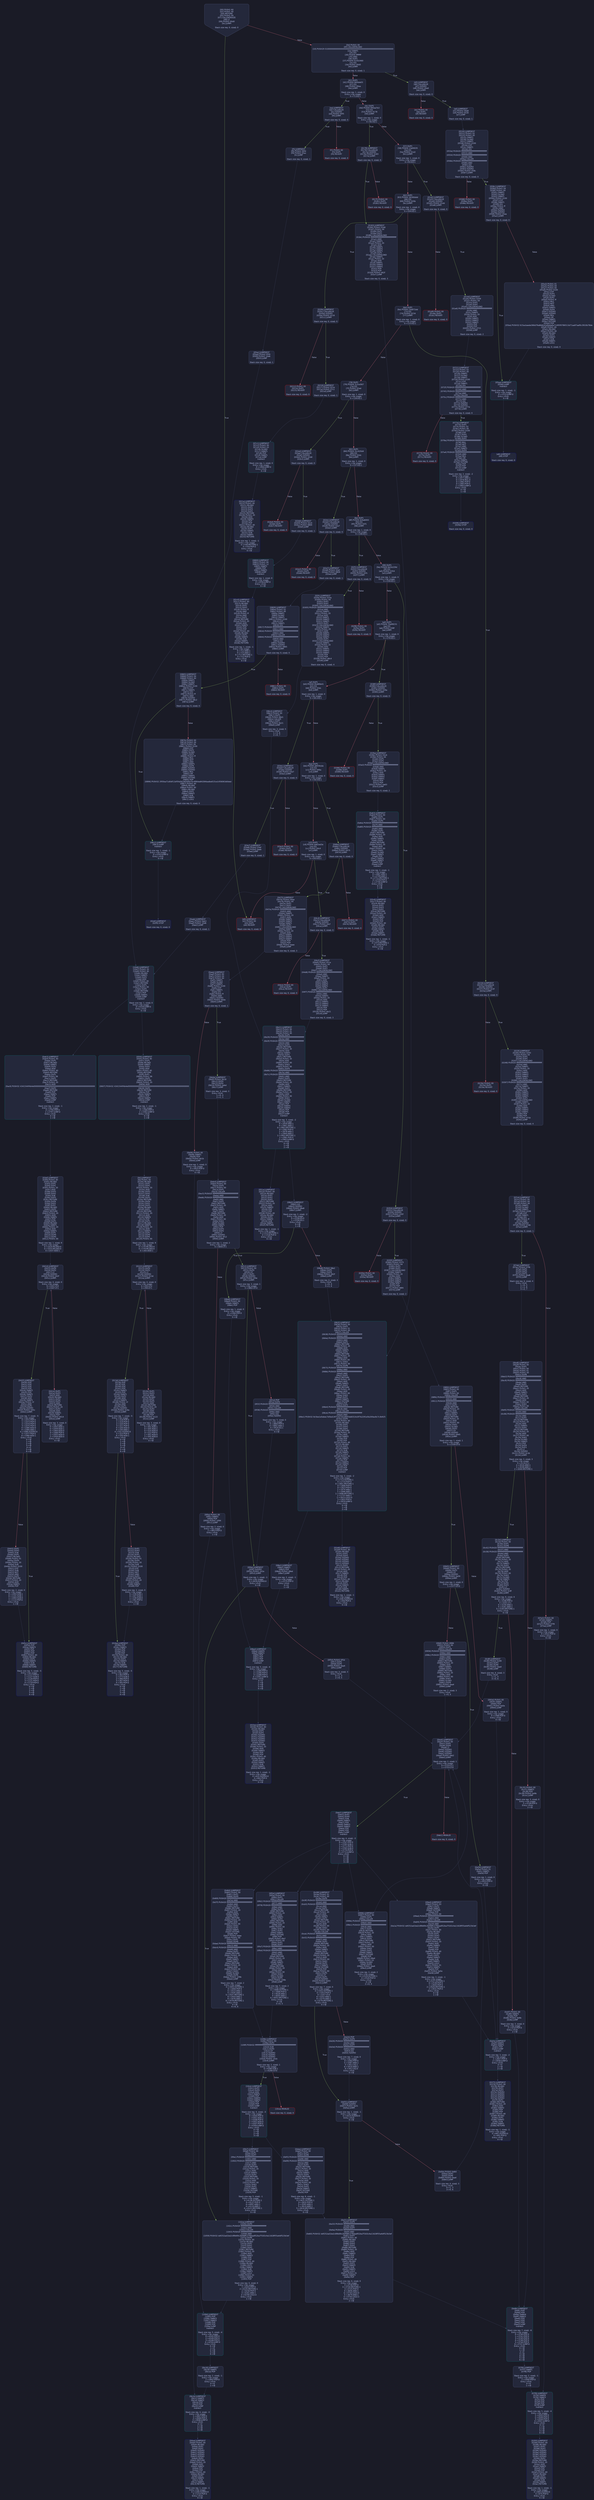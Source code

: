 digraph G {
    node [shape=box, style="filled, rounded", color="#565f89", fontcolor="#c0caf5", fontname="Helvetica", fillcolor="#24283b"];
    edge [color="#414868", fontcolor="#c0caf5", fontname="Helvetica"];
    bgcolor="#1a1b26";
    0 [ label = "[00] PUSH1 60
[02] PUSH1 40
[04] MSTORE
[05] PUSH1 04
[07] CALLDATASIZE
[08] LT
[09] PUSH2 00d0
[0c] JUMPI

Stack size req: 0, sizeΔ: 0
" shape = invhouse]
    1 [ label = "[0d] PUSH1 00
[0f] CALLDATALOAD
[10] PUSH29 0100000000000000000000000000000000000000000000000000000000
[2e] SWAP1
[2f] DIV
[30] PUSH4 ffffffff
[35] AND
[36] DUP1
[37] PUSH4 01502460
[3c] EQ
[3d] PUSH2 00d5
[40] JUMPI

Stack size req: 0, sizeΔ: 1
"]
    2 [ label = "[41] DUP1
[42] PUSH4 06fdde03
[47] EQ
[48] PUSH2 00ea
[4b] JUMPI

Stack size req: 1, sizeΔ: 0
Entry->Op usage:
	0->71:EQ:1
"]
    3 [ label = "[4c] DUP1
[4d] PUSH4 095ea7b3
[52] EQ
[53] PUSH2 0178
[56] JUMPI

Stack size req: 1, sizeΔ: 0
Entry->Op usage:
	0->82:EQ:1
"]
    4 [ label = "[57] DUP1
[58] PUSH4 13af4035
[5d] EQ
[5e] PUSH2 01d2
[61] JUMPI

Stack size req: 1, sizeΔ: 0
Entry->Op usage:
	0->93:EQ:1
"]
    5 [ label = "[62] DUP1
[63] PUSH4 18160ddd
[68] EQ
[69] PUSH2 020b
[6c] JUMPI

Stack size req: 1, sizeΔ: 0
Entry->Op usage:
	0->104:EQ:1
"]
    6 [ label = "[6d] DUP1
[6e] PUSH4 23b872dd
[73] EQ
[74] PUSH2 0234
[77] JUMPI

Stack size req: 1, sizeΔ: 0
Entry->Op usage:
	0->115:EQ:1
"]
    7 [ label = "[78] DUP1
[79] PUSH4 313ce567
[7e] EQ
[7f] PUSH2 02ad
[82] JUMPI

Stack size req: 1, sizeΔ: 0
Entry->Op usage:
	0->126:EQ:1
"]
    8 [ label = "[83] DUP1
[84] PUSH4 31c420d4
[89] EQ
[8a] PUSH2 02dc
[8d] JUMPI

Stack size req: 1, sizeΔ: 0
Entry->Op usage:
	0->137:EQ:1
"]
    9 [ label = "[8e] DUP1
[8f] PUSH4 426a8493
[94] EQ
[95] PUSH2 02f1
[98] JUMPI

Stack size req: 1, sizeΔ: 0
Entry->Op usage:
	0->148:EQ:1
"]
    10 [ label = "[99] DUP1
[9a] PUSH4 6d1b229d
[9f] EQ
[a0] PUSH2 0354
[a3] JUMPI

Stack size req: 1, sizeΔ: 0
Entry->Op usage:
	0->159:EQ:1
"]
    11 [ label = "[a4] DUP1
[a5] PUSH4 70a08231
[aa] EQ
[ab] PUSH2 038f
[ae] JUMPI

Stack size req: 1, sizeΔ: 0
Entry->Op usage:
	0->170:EQ:1
"]
    12 [ label = "[af] DUP1
[b0] PUSH4 95d89b41
[b5] EQ
[b6] PUSH2 03dc
[b9] JUMPI

Stack size req: 1, sizeΔ: 0
Entry->Op usage:
	0->181:EQ:1
"]
    13 [ label = "[ba] DUP1
[bb] PUSH4 a9059cbb
[c0] EQ
[c1] PUSH2 046a
[c4] JUMPI

Stack size req: 1, sizeΔ: 0
Entry->Op usage:
	0->192:EQ:1
"]
    14 [ label = "[c5] DUP1
[c6] PUSH4 dd62ed3e
[cb] EQ
[cc] PUSH2 04c4
[cf] JUMPI

Stack size req: 1, sizeΔ: 0
Entry->Op usage:
	0->203:EQ:1
"]
    15 [ label = "[d0] JUMPDEST
[d1] PUSH1 00
[d3] DUP1
[d4] REVERT

Stack size req: 0, sizeΔ: 0
" color = "red"]
    16 [ label = "[d5] JUMPDEST
[d6] CALLVALUE
[d7] ISZERO
[d8] PUSH2 00e0
[db] JUMPI

Stack size req: 0, sizeΔ: 0
"]
    17 [ label = "[dc] PUSH1 00
[de] DUP1
[df] REVERT

Stack size req: 0, sizeΔ: 0
" color = "red"]
    18 [ label = "[e0] JUMPDEST
[e1] PUSH2 00e8
[e4] PUSH2 0530
[e7] JUMP

Stack size req: 0, sizeΔ: 1
"]
    19 [ label = "[e8] JUMPDEST
[e9] STOP

Stack size req: 0, sizeΔ: 0
" color = "darkblue"]
    20 [ label = "[ea] JUMPDEST
[eb] CALLVALUE
[ec] ISZERO
[ed] PUSH2 00f5
[f0] JUMPI

Stack size req: 0, sizeΔ: 0
"]
    21 [ label = "[f1] PUSH1 00
[f3] DUP1
[f4] REVERT

Stack size req: 0, sizeΔ: 0
" color = "red"]
    22 [ label = "[f5] JUMPDEST
[f6] PUSH2 00fd
[f9] PUSH2 05ec
[fc] JUMP

Stack size req: 0, sizeΔ: 1
"]
    23 [ label = "[fd] JUMPDEST
[fe] PUSH1 40
[0100] MLOAD
[0101] DUP1
[0102] DUP1
[0103] PUSH1 20
[0105] ADD
[0106] DUP3
[0107] DUP2
[0108] SUB
[0109] DUP3
[010a] MSTORE
[010b] DUP4
[010c] DUP2
[010d] DUP2
[010e] MLOAD
[010f] DUP2
[0110] MSTORE
[0111] PUSH1 20
[0113] ADD
[0114] SWAP2
[0115] POP
[0116] DUP1
[0117] MLOAD
[0118] SWAP1
[0119] PUSH1 20
[011b] ADD
[011c] SWAP1
[011d] DUP1
[011e] DUP4
[011f] DUP4
[0120] PUSH1 00

Stack size req: 1, sizeΔ: 9
Entry->Op usage:
	0->270:MLOAD:0
	0->279:MLOAD:0
	0->283:ADD:1
"]
    24 [ label = "[0122] JUMPDEST
[0123] DUP4
[0124] DUP2
[0125] LT
[0126] ISZERO
[0127] PUSH2 013d
[012a] JUMPI

Stack size req: 4, sizeΔ: 0
Entry->Op usage:
	0->293:LT:0
	3->293:LT:1
"]
    25 [ label = "[012b] DUP1
[012c] DUP3
[012d] ADD
[012e] MLOAD
[012f] DUP2
[0130] DUP5
[0131] ADD
[0132] MSTORE
[0133] PUSH1 20
[0135] DUP2
[0136] ADD
[0137] SWAP1
[0138] POP
[0139] PUSH2 0122
[013c] JUMP

Stack size req: 3, sizeΔ: 0
Entry->Op usage:
	0->301:ADD:1
	0->305:ADD:1
	0->310:ADD:0
	0->312:POP:0
	1->301:ADD:0
	2->305:ADD:0
Entry->Exit:
	0->😵
"]
    26 [ label = "[013d] JUMPDEST
[013e] POP
[013f] POP
[0140] POP
[0141] POP
[0142] SWAP1
[0143] POP
[0144] SWAP1
[0145] DUP2
[0146] ADD
[0147] SWAP1
[0148] PUSH1 1f
[014a] AND
[014b] DUP1
[014c] ISZERO
[014d] PUSH2 016a
[0150] JUMPI

Stack size req: 7, sizeΔ: -5
Entry->Op usage:
	0->318:POP:0
	1->319:POP:0
	2->320:POP:0
	3->321:POP:0
	4->326:ADD:0
	4->330:AND:1
	4->332:ISZERO:0
	5->323:POP:0
	6->326:ADD:1
Entry->Exit:
	0->😵
	1->😵
	2->😵
	3->😵
	4->0
	5->😵
	6->😵
"]
    27 [ label = "[0151] DUP1
[0152] DUP3
[0153] SUB
[0154] DUP1
[0155] MLOAD
[0156] PUSH1 01
[0158] DUP4
[0159] PUSH1 20
[015b] SUB
[015c] PUSH2 0100
[015f] EXP
[0160] SUB
[0161] NOT
[0162] AND
[0163] DUP2
[0164] MSTORE
[0165] PUSH1 20
[0167] ADD
[0168] SWAP2
[0169] POP

Stack size req: 2, sizeΔ: 0
Entry->Op usage:
	0->339:SUB:1
	0->347:SUB:1
	1->339:SUB:0
	1->361:POP:0
Entry->Exit:
	1->😵
"]
    28 [ label = "[016a] JUMPDEST
[016b] POP
[016c] SWAP3
[016d] POP
[016e] POP
[016f] POP
[0170] PUSH1 40
[0172] MLOAD
[0173] DUP1
[0174] SWAP2
[0175] SUB
[0176] SWAP1
[0177] RETURN

Stack size req: 5, sizeΔ: -5
Entry->Op usage:
	0->363:POP:0
	1->373:SUB:0
	2->366:POP:0
	3->367:POP:0
	4->365:POP:0
Entry->Exit:
	0->😵
	1->😵
	2->😵
	3->😵
	4->😵
" color = "darkblue"]
    29 [ label = "[0178] JUMPDEST
[0179] CALLVALUE
[017a] ISZERO
[017b] PUSH2 0183
[017e] JUMPI

Stack size req: 0, sizeΔ: 0
"]
    30 [ label = "[017f] PUSH1 00
[0181] DUP1
[0182] REVERT

Stack size req: 0, sizeΔ: 0
" color = "red"]
    31 [ label = "[0183] JUMPDEST
[0184] PUSH2 01b8
[0187] PUSH1 04
[0189] DUP1
[018a] DUP1
[018b] CALLDATALOAD
[018c] PUSH20 ffffffffffffffffffffffffffffffffffffffff
[01a1] AND
[01a2] SWAP1
[01a3] PUSH1 20
[01a5] ADD
[01a6] SWAP1
[01a7] SWAP2
[01a8] SWAP1
[01a9] DUP1
[01aa] CALLDATALOAD
[01ab] SWAP1
[01ac] PUSH1 20
[01ae] ADD
[01af] SWAP1
[01b0] SWAP2
[01b1] SWAP1
[01b2] POP
[01b3] POP
[01b4] PUSH2 062f
[01b7] JUMP

Stack size req: 0, sizeΔ: 3
"]
    32 [ label = "[01b8] JUMPDEST
[01b9] PUSH1 40
[01bb] MLOAD
[01bc] DUP1
[01bd] DUP3
[01be] ISZERO
[01bf] ISZERO
[01c0] ISZERO
[01c1] ISZERO
[01c2] DUP2
[01c3] MSTORE
[01c4] PUSH1 20
[01c6] ADD
[01c7] SWAP2
[01c8] POP
[01c9] POP
[01ca] PUSH1 40
[01cc] MLOAD
[01cd] DUP1
[01ce] SWAP2
[01cf] SUB
[01d0] SWAP1
[01d1] RETURN

Stack size req: 1, sizeΔ: -1
Entry->Op usage:
	0->446:ISZERO:0
	0->456:POP:0
Entry->Exit:
	0->😵
" color = "darkblue"]
    33 [ label = "[01d2] JUMPDEST
[01d3] CALLVALUE
[01d4] ISZERO
[01d5] PUSH2 01dd
[01d8] JUMPI

Stack size req: 0, sizeΔ: 0
"]
    34 [ label = "[01d9] PUSH1 00
[01db] DUP1
[01dc] REVERT

Stack size req: 0, sizeΔ: 0
" color = "red"]
    35 [ label = "[01dd] JUMPDEST
[01de] PUSH2 0209
[01e1] PUSH1 04
[01e3] DUP1
[01e4] DUP1
[01e5] CALLDATALOAD
[01e6] PUSH20 ffffffffffffffffffffffffffffffffffffffff
[01fb] AND
[01fc] SWAP1
[01fd] PUSH1 20
[01ff] ADD
[0200] SWAP1
[0201] SWAP2
[0202] SWAP1
[0203] POP
[0204] POP
[0205] PUSH2 0721
[0208] JUMP

Stack size req: 0, sizeΔ: 2
"]
    36 [ label = "[0209] JUMPDEST
[020a] STOP

Stack size req: 0, sizeΔ: 0
" color = "darkblue"]
    37 [ label = "[020b] JUMPDEST
[020c] CALLVALUE
[020d] ISZERO
[020e] PUSH2 0216
[0211] JUMPI

Stack size req: 0, sizeΔ: 0
"]
    38 [ label = "[0212] PUSH1 00
[0214] DUP1
[0215] REVERT

Stack size req: 0, sizeΔ: 0
" color = "red"]
    39 [ label = "[0216] JUMPDEST
[0217] PUSH2 021e
[021a] PUSH2 07c1
[021d] JUMP

Stack size req: 0, sizeΔ: 1
"]
    40 [ label = "[021e] JUMPDEST
[021f] PUSH1 40
[0221] MLOAD
[0222] DUP1
[0223] DUP3
[0224] DUP2
[0225] MSTORE
[0226] PUSH1 20
[0228] ADD
[0229] SWAP2
[022a] POP
[022b] POP
[022c] PUSH1 40
[022e] MLOAD
[022f] DUP1
[0230] SWAP2
[0231] SUB
[0232] SWAP1
[0233] RETURN

Stack size req: 1, sizeΔ: -1
Entry->Op usage:
	0->549:MSTORE:1
	0->554:POP:0
Entry->Exit:
	0->😵
" color = "darkblue"]
    41 [ label = "[0234] JUMPDEST
[0235] CALLVALUE
[0236] ISZERO
[0237] PUSH2 023f
[023a] JUMPI

Stack size req: 0, sizeΔ: 0
"]
    42 [ label = "[023b] PUSH1 00
[023d] DUP1
[023e] REVERT

Stack size req: 0, sizeΔ: 0
" color = "red"]
    43 [ label = "[023f] JUMPDEST
[0240] PUSH2 0293
[0243] PUSH1 04
[0245] DUP1
[0246] DUP1
[0247] CALLDATALOAD
[0248] PUSH20 ffffffffffffffffffffffffffffffffffffffff
[025d] AND
[025e] SWAP1
[025f] PUSH1 20
[0261] ADD
[0262] SWAP1
[0263] SWAP2
[0264] SWAP1
[0265] DUP1
[0266] CALLDATALOAD
[0267] PUSH20 ffffffffffffffffffffffffffffffffffffffff
[027c] AND
[027d] SWAP1
[027e] PUSH1 20
[0280] ADD
[0281] SWAP1
[0282] SWAP2
[0283] SWAP1
[0284] DUP1
[0285] CALLDATALOAD
[0286] SWAP1
[0287] PUSH1 20
[0289] ADD
[028a] SWAP1
[028b] SWAP2
[028c] SWAP1
[028d] POP
[028e] POP
[028f] PUSH2 07cb
[0292] JUMP

Stack size req: 0, sizeΔ: 4
"]
    44 [ label = "[0293] JUMPDEST
[0294] PUSH1 40
[0296] MLOAD
[0297] DUP1
[0298] DUP3
[0299] ISZERO
[029a] ISZERO
[029b] ISZERO
[029c] ISZERO
[029d] DUP2
[029e] MSTORE
[029f] PUSH1 20
[02a1] ADD
[02a2] SWAP2
[02a3] POP
[02a4] POP
[02a5] PUSH1 40
[02a7] MLOAD
[02a8] DUP1
[02a9] SWAP2
[02aa] SUB
[02ab] SWAP1
[02ac] RETURN

Stack size req: 1, sizeΔ: -1
Entry->Op usage:
	0->665:ISZERO:0
	0->675:POP:0
Entry->Exit:
	0->😵
" color = "darkblue"]
    45 [ label = "[02ad] JUMPDEST
[02ae] CALLVALUE
[02af] ISZERO
[02b0] PUSH2 02b8
[02b3] JUMPI

Stack size req: 0, sizeΔ: 0
"]
    46 [ label = "[02b4] PUSH1 00
[02b6] DUP1
[02b7] REVERT

Stack size req: 0, sizeΔ: 0
" color = "red"]
    47 [ label = "[02b8] JUMPDEST
[02b9] PUSH2 02c0
[02bc] PUSH2 0800
[02bf] JUMP

Stack size req: 0, sizeΔ: 1
"]
    48 [ label = "[02c0] JUMPDEST
[02c1] PUSH1 40
[02c3] MLOAD
[02c4] DUP1
[02c5] DUP3
[02c6] PUSH1 ff
[02c8] AND
[02c9] PUSH1 ff
[02cb] AND
[02cc] DUP2
[02cd] MSTORE
[02ce] PUSH1 20
[02d0] ADD
[02d1] SWAP2
[02d2] POP
[02d3] POP
[02d4] PUSH1 40
[02d6] MLOAD
[02d7] DUP1
[02d8] SWAP2
[02d9] SUB
[02da] SWAP1
[02db] RETURN

Stack size req: 1, sizeΔ: -1
Entry->Op usage:
	0->712:AND:1
	0->715:AND:1
	0->717:MSTORE:1
	0->722:POP:0
Entry->Exit:
	0->😵
" color = "darkblue"]
    49 [ label = "[02dc] JUMPDEST
[02dd] CALLVALUE
[02de] ISZERO
[02df] PUSH2 02e7
[02e2] JUMPI

Stack size req: 0, sizeΔ: 0
"]
    50 [ label = "[02e3] PUSH1 00
[02e5] DUP1
[02e6] REVERT

Stack size req: 0, sizeΔ: 0
" color = "red"]
    51 [ label = "[02e7] JUMPDEST
[02e8] PUSH2 02ef
[02eb] PUSH2 0809
[02ee] JUMP

Stack size req: 0, sizeΔ: 1
"]
    52 [ label = "[02ef] JUMPDEST
[02f0] STOP

Stack size req: 0, sizeΔ: 0
" color = "darkblue"]
    53 [ label = "[02f1] JUMPDEST
[02f2] CALLVALUE
[02f3] ISZERO
[02f4] PUSH2 02fc
[02f7] JUMPI

Stack size req: 0, sizeΔ: 0
"]
    54 [ label = "[02f8] PUSH1 00
[02fa] DUP1
[02fb] REVERT

Stack size req: 0, sizeΔ: 0
" color = "red"]
    55 [ label = "[02fc] JUMPDEST
[02fd] PUSH2 033a
[0300] PUSH1 04
[0302] DUP1
[0303] DUP1
[0304] CALLDATALOAD
[0305] PUSH20 ffffffffffffffffffffffffffffffffffffffff
[031a] AND
[031b] SWAP1
[031c] PUSH1 20
[031e] ADD
[031f] SWAP1
[0320] SWAP2
[0321] SWAP1
[0322] DUP1
[0323] CALLDATALOAD
[0324] SWAP1
[0325] PUSH1 20
[0327] ADD
[0328] SWAP1
[0329] SWAP2
[032a] SWAP1
[032b] DUP1
[032c] CALLDATALOAD
[032d] SWAP1
[032e] PUSH1 20
[0330] ADD
[0331] SWAP1
[0332] SWAP2
[0333] SWAP1
[0334] POP
[0335] POP
[0336] PUSH2 08c4
[0339] JUMP

Stack size req: 0, sizeΔ: 4
"]
    56 [ label = "[033a] JUMPDEST
[033b] PUSH1 40
[033d] MLOAD
[033e] DUP1
[033f] DUP3
[0340] ISZERO
[0341] ISZERO
[0342] ISZERO
[0343] ISZERO
[0344] DUP2
[0345] MSTORE
[0346] PUSH1 20
[0348] ADD
[0349] SWAP2
[034a] POP
[034b] POP
[034c] PUSH1 40
[034e] MLOAD
[034f] DUP1
[0350] SWAP2
[0351] SUB
[0352] SWAP1
[0353] RETURN

Stack size req: 1, sizeΔ: -1
Entry->Op usage:
	0->832:ISZERO:0
	0->842:POP:0
Entry->Exit:
	0->😵
" color = "darkblue"]
    57 [ label = "[0354] JUMPDEST
[0355] CALLVALUE
[0356] ISZERO
[0357] PUSH2 035f
[035a] JUMPI

Stack size req: 0, sizeΔ: 0
"]
    58 [ label = "[035b] PUSH1 00
[035d] DUP1
[035e] REVERT

Stack size req: 0, sizeΔ: 0
" color = "red"]
    59 [ label = "[035f] JUMPDEST
[0360] PUSH2 0375
[0363] PUSH1 04
[0365] DUP1
[0366] DUP1
[0367] CALLDATALOAD
[0368] SWAP1
[0369] PUSH1 20
[036b] ADD
[036c] SWAP1
[036d] SWAP2
[036e] SWAP1
[036f] POP
[0370] POP
[0371] PUSH2 08f4
[0374] JUMP

Stack size req: 0, sizeΔ: 2
"]
    60 [ label = "[0375] JUMPDEST
[0376] PUSH1 40
[0378] MLOAD
[0379] DUP1
[037a] DUP3
[037b] ISZERO
[037c] ISZERO
[037d] ISZERO
[037e] ISZERO
[037f] DUP2
[0380] MSTORE
[0381] PUSH1 20
[0383] ADD
[0384] SWAP2
[0385] POP
[0386] POP
[0387] PUSH1 40
[0389] MLOAD
[038a] DUP1
[038b] SWAP2
[038c] SUB
[038d] SWAP1
[038e] RETURN

Stack size req: 1, sizeΔ: -1
Entry->Op usage:
	0->891:ISZERO:0
	0->901:POP:0
Entry->Exit:
	0->😵
" color = "darkblue"]
    61 [ label = "[038f] JUMPDEST
[0390] CALLVALUE
[0391] ISZERO
[0392] PUSH2 039a
[0395] JUMPI

Stack size req: 0, sizeΔ: 0
"]
    62 [ label = "[0396] PUSH1 00
[0398] DUP1
[0399] REVERT

Stack size req: 0, sizeΔ: 0
" color = "red"]
    63 [ label = "[039a] JUMPDEST
[039b] PUSH2 03c6
[039e] PUSH1 04
[03a0] DUP1
[03a1] DUP1
[03a2] CALLDATALOAD
[03a3] PUSH20 ffffffffffffffffffffffffffffffffffffffff
[03b8] AND
[03b9] SWAP1
[03ba] PUSH1 20
[03bc] ADD
[03bd] SWAP1
[03be] SWAP2
[03bf] SWAP1
[03c0] POP
[03c1] POP
[03c2] PUSH2 0a63
[03c5] JUMP

Stack size req: 0, sizeΔ: 2
"]
    64 [ label = "[03c6] JUMPDEST
[03c7] PUSH1 40
[03c9] MLOAD
[03ca] DUP1
[03cb] DUP3
[03cc] DUP2
[03cd] MSTORE
[03ce] PUSH1 20
[03d0] ADD
[03d1] SWAP2
[03d2] POP
[03d3] POP
[03d4] PUSH1 40
[03d6] MLOAD
[03d7] DUP1
[03d8] SWAP2
[03d9] SUB
[03da] SWAP1
[03db] RETURN

Stack size req: 1, sizeΔ: -1
Entry->Op usage:
	0->973:MSTORE:1
	0->978:POP:0
Entry->Exit:
	0->😵
" color = "darkblue"]
    65 [ label = "[03dc] JUMPDEST
[03dd] CALLVALUE
[03de] ISZERO
[03df] PUSH2 03e7
[03e2] JUMPI

Stack size req: 0, sizeΔ: 0
"]
    66 [ label = "[03e3] PUSH1 00
[03e5] DUP1
[03e6] REVERT

Stack size req: 0, sizeΔ: 0
" color = "red"]
    67 [ label = "[03e7] JUMPDEST
[03e8] PUSH2 03ef
[03eb] PUSH2 0aab
[03ee] JUMP

Stack size req: 0, sizeΔ: 1
"]
    68 [ label = "[03ef] JUMPDEST
[03f0] PUSH1 40
[03f2] MLOAD
[03f3] DUP1
[03f4] DUP1
[03f5] PUSH1 20
[03f7] ADD
[03f8] DUP3
[03f9] DUP2
[03fa] SUB
[03fb] DUP3
[03fc] MSTORE
[03fd] DUP4
[03fe] DUP2
[03ff] DUP2
[0400] MLOAD
[0401] DUP2
[0402] MSTORE
[0403] PUSH1 20
[0405] ADD
[0406] SWAP2
[0407] POP
[0408] DUP1
[0409] MLOAD
[040a] SWAP1
[040b] PUSH1 20
[040d] ADD
[040e] SWAP1
[040f] DUP1
[0410] DUP4
[0411] DUP4
[0412] PUSH1 00

Stack size req: 1, sizeΔ: 9
Entry->Op usage:
	0->1024:MLOAD:0
	0->1033:MLOAD:0
	0->1037:ADD:1
"]
    69 [ label = "[0414] JUMPDEST
[0415] DUP4
[0416] DUP2
[0417] LT
[0418] ISZERO
[0419] PUSH2 042f
[041c] JUMPI

Stack size req: 4, sizeΔ: 0
Entry->Op usage:
	0->1047:LT:0
	3->1047:LT:1
"]
    70 [ label = "[041d] DUP1
[041e] DUP3
[041f] ADD
[0420] MLOAD
[0421] DUP2
[0422] DUP5
[0423] ADD
[0424] MSTORE
[0425] PUSH1 20
[0427] DUP2
[0428] ADD
[0429] SWAP1
[042a] POP
[042b] PUSH2 0414
[042e] JUMP

Stack size req: 3, sizeΔ: 0
Entry->Op usage:
	0->1055:ADD:1
	0->1059:ADD:1
	0->1064:ADD:0
	0->1066:POP:0
	1->1055:ADD:0
	2->1059:ADD:0
Entry->Exit:
	0->😵
"]
    71 [ label = "[042f] JUMPDEST
[0430] POP
[0431] POP
[0432] POP
[0433] POP
[0434] SWAP1
[0435] POP
[0436] SWAP1
[0437] DUP2
[0438] ADD
[0439] SWAP1
[043a] PUSH1 1f
[043c] AND
[043d] DUP1
[043e] ISZERO
[043f] PUSH2 045c
[0442] JUMPI

Stack size req: 7, sizeΔ: -5
Entry->Op usage:
	0->1072:POP:0
	1->1073:POP:0
	2->1074:POP:0
	3->1075:POP:0
	4->1080:ADD:0
	4->1084:AND:1
	4->1086:ISZERO:0
	5->1077:POP:0
	6->1080:ADD:1
Entry->Exit:
	0->😵
	1->😵
	2->😵
	3->😵
	4->0
	5->😵
	6->😵
"]
    72 [ label = "[0443] DUP1
[0444] DUP3
[0445] SUB
[0446] DUP1
[0447] MLOAD
[0448] PUSH1 01
[044a] DUP4
[044b] PUSH1 20
[044d] SUB
[044e] PUSH2 0100
[0451] EXP
[0452] SUB
[0453] NOT
[0454] AND
[0455] DUP2
[0456] MSTORE
[0457] PUSH1 20
[0459] ADD
[045a] SWAP2
[045b] POP

Stack size req: 2, sizeΔ: 0
Entry->Op usage:
	0->1093:SUB:1
	0->1101:SUB:1
	1->1093:SUB:0
	1->1115:POP:0
Entry->Exit:
	1->😵
"]
    73 [ label = "[045c] JUMPDEST
[045d] POP
[045e] SWAP3
[045f] POP
[0460] POP
[0461] POP
[0462] PUSH1 40
[0464] MLOAD
[0465] DUP1
[0466] SWAP2
[0467] SUB
[0468] SWAP1
[0469] RETURN

Stack size req: 5, sizeΔ: -5
Entry->Op usage:
	0->1117:POP:0
	1->1127:SUB:0
	2->1120:POP:0
	3->1121:POP:0
	4->1119:POP:0
Entry->Exit:
	0->😵
	1->😵
	2->😵
	3->😵
	4->😵
" color = "darkblue"]
    74 [ label = "[046a] JUMPDEST
[046b] CALLVALUE
[046c] ISZERO
[046d] PUSH2 0475
[0470] JUMPI

Stack size req: 0, sizeΔ: 0
"]
    75 [ label = "[0471] PUSH1 00
[0473] DUP1
[0474] REVERT

Stack size req: 0, sizeΔ: 0
" color = "red"]
    76 [ label = "[0475] JUMPDEST
[0476] PUSH2 04aa
[0479] PUSH1 04
[047b] DUP1
[047c] DUP1
[047d] CALLDATALOAD
[047e] PUSH20 ffffffffffffffffffffffffffffffffffffffff
[0493] AND
[0494] SWAP1
[0495] PUSH1 20
[0497] ADD
[0498] SWAP1
[0499] SWAP2
[049a] SWAP1
[049b] DUP1
[049c] CALLDATALOAD
[049d] SWAP1
[049e] PUSH1 20
[04a0] ADD
[04a1] SWAP1
[04a2] SWAP2
[04a3] SWAP1
[04a4] POP
[04a5] POP
[04a6] PUSH2 0aee
[04a9] JUMP

Stack size req: 0, sizeΔ: 3
"]
    77 [ label = "[04aa] JUMPDEST
[04ab] PUSH1 40
[04ad] MLOAD
[04ae] DUP1
[04af] DUP3
[04b0] ISZERO
[04b1] ISZERO
[04b2] ISZERO
[04b3] ISZERO
[04b4] DUP2
[04b5] MSTORE
[04b6] PUSH1 20
[04b8] ADD
[04b9] SWAP2
[04ba] POP
[04bb] POP
[04bc] PUSH1 40
[04be] MLOAD
[04bf] DUP1
[04c0] SWAP2
[04c1] SUB
[04c2] SWAP1
[04c3] RETURN

Stack size req: 1, sizeΔ: -1
Entry->Op usage:
	0->1200:ISZERO:0
	0->1210:POP:0
Entry->Exit:
	0->😵
" color = "darkblue"]
    78 [ label = "[04c4] JUMPDEST
[04c5] CALLVALUE
[04c6] ISZERO
[04c7] PUSH2 04cf
[04ca] JUMPI

Stack size req: 0, sizeΔ: 0
"]
    79 [ label = "[04cb] PUSH1 00
[04cd] DUP1
[04ce] REVERT

Stack size req: 0, sizeΔ: 0
" color = "red"]
    80 [ label = "[04cf] JUMPDEST
[04d0] PUSH2 051a
[04d3] PUSH1 04
[04d5] DUP1
[04d6] DUP1
[04d7] CALLDATALOAD
[04d8] PUSH20 ffffffffffffffffffffffffffffffffffffffff
[04ed] AND
[04ee] SWAP1
[04ef] PUSH1 20
[04f1] ADD
[04f2] SWAP1
[04f3] SWAP2
[04f4] SWAP1
[04f5] DUP1
[04f6] CALLDATALOAD
[04f7] PUSH20 ffffffffffffffffffffffffffffffffffffffff
[050c] AND
[050d] SWAP1
[050e] PUSH1 20
[0510] ADD
[0511] SWAP1
[0512] SWAP2
[0513] SWAP1
[0514] POP
[0515] POP
[0516] PUSH2 0b21
[0519] JUMP

Stack size req: 0, sizeΔ: 3
"]
    81 [ label = "[051a] JUMPDEST
[051b] PUSH1 40
[051d] MLOAD
[051e] DUP1
[051f] DUP3
[0520] DUP2
[0521] MSTORE
[0522] PUSH1 20
[0524] ADD
[0525] SWAP2
[0526] POP
[0527] POP
[0528] PUSH1 40
[052a] MLOAD
[052b] DUP1
[052c] SWAP2
[052d] SUB
[052e] SWAP1
[052f] RETURN

Stack size req: 1, sizeΔ: -1
Entry->Op usage:
	0->1313:MSTORE:1
	0->1318:POP:0
Entry->Exit:
	0->😵
" color = "darkblue"]
    82 [ label = "[0530] JUMPDEST
[0531] PUSH1 02
[0533] PUSH1 00
[0535] SWAP1
[0536] SLOAD
[0537] SWAP1
[0538] PUSH2 0100
[053b] EXP
[053c] SWAP1
[053d] DIV
[053e] PUSH20 ffffffffffffffffffffffffffffffffffffffff
[0553] AND
[0554] PUSH20 ffffffffffffffffffffffffffffffffffffffff
[0569] AND
[056a] CALLER
[056b] PUSH20 ffffffffffffffffffffffffffffffffffffffff
[0580] AND
[0581] EQ
[0582] ISZERO
[0583] ISZERO
[0584] PUSH2 058c
[0587] JUMPI

Stack size req: 0, sizeΔ: 0
"]
    83 [ label = "[0588] PUSH1 00
[058a] DUP1
[058b] REVERT

Stack size req: 0, sizeΔ: 0
" color = "red"]
    84 [ label = "[058c] JUMPDEST
[058d] PUSH1 04
[058f] PUSH1 00
[0591] SWAP1
[0592] SLOAD
[0593] SWAP1
[0594] PUSH2 0100
[0597] EXP
[0598] SWAP1
[0599] DIV
[059a] PUSH1 ff
[059c] AND
[059d] ISZERO
[059e] ISZERO
[059f] PUSH2 05ea
[05a2] JUMPI

Stack size req: 0, sizeΔ: 0
"]
    85 [ label = "[05a3] PUSH1 01
[05a5] PUSH1 04
[05a7] PUSH1 00
[05a9] PUSH2 0100
[05ac] EXP
[05ad] DUP2
[05ae] SLOAD
[05af] DUP2
[05b0] PUSH1 ff
[05b2] MUL
[05b3] NOT
[05b4] AND
[05b5] SWAP1
[05b6] DUP4
[05b7] ISZERO
[05b8] ISZERO
[05b9] MUL
[05ba] OR
[05bb] SWAP1
[05bc] SSTORE
[05bd] POP
[05be] PUSH32 615acbaede366d76a8b8cb2a9ada6a71495f0786513d71aa97aaf0c3910b78de
[05df] PUSH1 40
[05e1] MLOAD
[05e2] PUSH1 40
[05e4] MLOAD
[05e5] DUP1
[05e6] SWAP2
[05e7] SUB
[05e8] SWAP1
[05e9] LOG1

Stack size req: 0, sizeΔ: 0
"]
    86 [ label = "[05ea] JUMPDEST
[05eb] JUMP
Indirect!

Stack size req: 1, sizeΔ: -1
Entry->Op usage:
	0->1515:JUMP:0
Entry->Exit:
	0->😵
" color = "teal"]
    87 [ label = "[05ec] JUMPDEST
[05ed] PUSH2 05f4
[05f0] PUSH2 10d6
[05f3] JUMP

Stack size req: 0, sizeΔ: 1
"]
    88 [ label = "[05f4] JUMPDEST
[05f5] PUSH1 40
[05f7] DUP1
[05f8] MLOAD
[05f9] SWAP1
[05fa] DUP2
[05fb] ADD
[05fc] PUSH1 40
[05fe] MSTORE
[05ff] DUP1
[0600] PUSH1 06
[0602] DUP2
[0603] MSTORE
[0604] PUSH1 20
[0606] ADD
[0607] PUSH32 4341544f4b4e0000000000000000000000000000000000000000000000000000
[0628] DUP2
[0629] MSTORE
[062a] POP
[062b] SWAP1
[062c] POP
[062d] SWAP1
[062e] JUMP
Indirect!

Stack size req: 2, sizeΔ: -1
Entry->Op usage:
	0->1580:POP:0
	1->1582:JUMP:0
Entry->Exit:
	0->😵
	1->😵
" color = "teal"]
    89 [ label = "[062f] JUMPDEST
[0630] PUSH1 00
[0632] DUP2
[0633] PUSH1 01
[0635] PUSH1 00
[0637] CALLER
[0638] PUSH20 ffffffffffffffffffffffffffffffffffffffff
[064d] AND
[064e] PUSH20 ffffffffffffffffffffffffffffffffffffffff
[0663] AND
[0664] DUP2
[0665] MSTORE
[0666] PUSH1 20
[0668] ADD
[0669] SWAP1
[066a] DUP2
[066b] MSTORE
[066c] PUSH1 20
[066e] ADD
[066f] PUSH1 00
[0671] SHA3
[0672] PUSH1 00
[0674] DUP6
[0675] PUSH20 ffffffffffffffffffffffffffffffffffffffff
[068a] AND
[068b] PUSH20 ffffffffffffffffffffffffffffffffffffffff
[06a0] AND
[06a1] DUP2
[06a2] MSTORE
[06a3] PUSH1 20
[06a5] ADD
[06a6] SWAP1
[06a7] DUP2
[06a8] MSTORE
[06a9] PUSH1 20
[06ab] ADD
[06ac] PUSH1 00
[06ae] SHA3
[06af] DUP2
[06b0] SWAP1
[06b1] SSTORE
[06b2] POP
[06b3] DUP3
[06b4] PUSH20 ffffffffffffffffffffffffffffffffffffffff
[06c9] AND
[06ca] CALLER
[06cb] PUSH20 ffffffffffffffffffffffffffffffffffffffff
[06e0] AND
[06e1] PUSH32 8c5be1e5ebec7d5bd14f71427d1e84f3dd0314c0f7b2291e5b200ac8c7c3b925
[0702] DUP5
[0703] PUSH1 40
[0705] MLOAD
[0706] DUP1
[0707] DUP3
[0708] DUP2
[0709] MSTORE
[070a] PUSH1 20
[070c] ADD
[070d] SWAP2
[070e] POP
[070f] POP
[0710] PUSH1 40
[0712] MLOAD
[0713] DUP1
[0714] SWAP2
[0715] SUB
[0716] SWAP1
[0717] LOG3
[0718] PUSH1 01
[071a] SWAP1
[071b] POP
[071c] SWAP3
[071d] SWAP2
[071e] POP
[071f] POP
[0720] JUMP
Indirect!

Stack size req: 3, sizeΔ: -2
Entry->Op usage:
	0->1713:SSTORE:1
	0->1714:POP:0
	0->1801:MSTORE:1
	0->1806:POP:0
	0->1823:POP:0
	1->1674:AND:1
	1->1696:AND:1
	1->1698:MSTORE:1
	1->1737:AND:1
	1->1815:LOG3:4
	1->1822:POP:0
	2->1824:JUMP:0
Entry->Exit:
	0->😵
	1->😵
	2->😵
" color = "teal"]
    90 [ label = "[0721] JUMPDEST
[0722] PUSH1 02
[0724] PUSH1 00
[0726] SWAP1
[0727] SLOAD
[0728] SWAP1
[0729] PUSH2 0100
[072c] EXP
[072d] SWAP1
[072e] DIV
[072f] PUSH20 ffffffffffffffffffffffffffffffffffffffff
[0744] AND
[0745] PUSH20 ffffffffffffffffffffffffffffffffffffffff
[075a] AND
[075b] CALLER
[075c] PUSH20 ffffffffffffffffffffffffffffffffffffffff
[0771] AND
[0772] EQ
[0773] ISZERO
[0774] ISZERO
[0775] PUSH2 077d
[0778] JUMPI

Stack size req: 0, sizeΔ: 0
"]
    91 [ label = "[0779] PUSH1 00
[077b] DUP1
[077c] REVERT

Stack size req: 0, sizeΔ: 0
" color = "red"]
    92 [ label = "[077d] JUMPDEST
[077e] DUP1
[077f] PUSH1 02
[0781] PUSH1 00
[0783] PUSH2 0100
[0786] EXP
[0787] DUP2
[0788] SLOAD
[0789] DUP2
[078a] PUSH20 ffffffffffffffffffffffffffffffffffffffff
[079f] MUL
[07a0] NOT
[07a1] AND
[07a2] SWAP1
[07a3] DUP4
[07a4] PUSH20 ffffffffffffffffffffffffffffffffffffffff
[07b9] AND
[07ba] MUL
[07bb] OR
[07bc] SWAP1
[07bd] SSTORE
[07be] POP
[07bf] POP
[07c0] JUMP
Indirect!

Stack size req: 2, sizeΔ: -2
Entry->Op usage:
	0->1977:AND:1
	0->1978:MUL:0
	0->1982:POP:0
	0->1983:POP:0
	1->1984:JUMP:0
Entry->Exit:
	0->😵
	1->😵
" color = "teal"]
    93 [ label = "[07c1] JUMPDEST
[07c2] PUSH1 00
[07c4] PUSH1 03
[07c6] SLOAD
[07c7] SWAP1
[07c8] POP
[07c9] SWAP1
[07ca] JUMP
Indirect!

Stack size req: 1, sizeΔ: 0
Entry->Op usage:
	0->1994:JUMP:0
Entry->Exit:
	0->😵
" color = "teal"]
    94 [ label = "[07cb] JUMPDEST
[07cc] PUSH1 00
[07ce] PUSH1 04
[07d0] PUSH1 00
[07d2] SWAP1
[07d3] SLOAD
[07d4] SWAP1
[07d5] PUSH2 0100
[07d8] EXP
[07d9] SWAP1
[07da] DIV
[07db] PUSH1 ff
[07dd] AND
[07de] ISZERO
[07df] PUSH2 07eb
[07e2] JUMPI

Stack size req: 0, sizeΔ: 1
"]
    95 [ label = "[07e3] PUSH1 00
[07e5] SWAP1
[07e6] POP
[07e7] PUSH2 07f9
[07ea] JUMP

Stack size req: 1, sizeΔ: 0
Entry->Op usage:
	0->2022:POP:0
Entry->Exit:
	0->😵
"]
    96 [ label = "[07eb] JUMPDEST
[07ec] PUSH2 07f6
[07ef] DUP5
[07f0] DUP5
[07f1] DUP5
[07f2] PUSH2 0ba8
[07f5] JUMP

Stack size req: 4, sizeΔ: 4
Entry->Exit:
	1->0, 5
	2->1, 6
	3->2, 7
"]
    97 [ label = "[07f6] JUMPDEST
[07f7] SWAP1
[07f8] POP

Stack size req: 2, sizeΔ: -1
Entry->Op usage:
	1->2040:POP:0
Entry->Exit:
	0->0
	1->😵
"]
    98 [ label = "[07f9] JUMPDEST
[07fa] SWAP4
[07fb] SWAP3
[07fc] POP
[07fd] POP
[07fe] POP
[07ff] JUMP
Indirect!

Stack size req: 5, sizeΔ: -4
Entry->Op usage:
	1->2045:POP:0
	2->2046:POP:0
	3->2044:POP:0
	4->2047:JUMP:0
Entry->Exit:
	0->0
	1->😵
	2->😵
	3->😵
	4->😵
" color = "teal"]
    99 [ label = "[0800] JUMPDEST
[0801] PUSH1 00
[0803] PUSH1 12
[0805] SWAP1
[0806] POP
[0807] SWAP1
[0808] JUMP
Indirect!

Stack size req: 1, sizeΔ: 0
Entry->Op usage:
	0->2056:JUMP:0
Entry->Exit:
	0->😵
" color = "teal"]
    100 [ label = "[0809] JUMPDEST
[080a] PUSH1 02
[080c] PUSH1 00
[080e] SWAP1
[080f] SLOAD
[0810] SWAP1
[0811] PUSH2 0100
[0814] EXP
[0815] SWAP1
[0816] DIV
[0817] PUSH20 ffffffffffffffffffffffffffffffffffffffff
[082c] AND
[082d] PUSH20 ffffffffffffffffffffffffffffffffffffffff
[0842] AND
[0843] CALLER
[0844] PUSH20 ffffffffffffffffffffffffffffffffffffffff
[0859] AND
[085a] EQ
[085b] ISZERO
[085c] ISZERO
[085d] PUSH2 0865
[0860] JUMPI

Stack size req: 0, sizeΔ: 0
"]
    101 [ label = "[0861] PUSH1 00
[0863] DUP1
[0864] REVERT

Stack size req: 0, sizeΔ: 0
" color = "red"]
    102 [ label = "[0865] JUMPDEST
[0866] PUSH1 04
[0868] PUSH1 00
[086a] SWAP1
[086b] SLOAD
[086c] SWAP1
[086d] PUSH2 0100
[0870] EXP
[0871] SWAP1
[0872] DIV
[0873] PUSH1 ff
[0875] AND
[0876] ISZERO
[0877] PUSH2 08c2
[087a] JUMPI

Stack size req: 0, sizeΔ: 0
"]
    103 [ label = "[087b] PUSH1 00
[087d] PUSH1 04
[087f] PUSH1 00
[0881] PUSH2 0100
[0884] EXP
[0885] DUP2
[0886] SLOAD
[0887] DUP2
[0888] PUSH1 ff
[088a] MUL
[088b] NOT
[088c] AND
[088d] SWAP1
[088e] DUP4
[088f] ISZERO
[0890] ISZERO
[0891] MUL
[0892] OR
[0893] SWAP1
[0894] SSTORE
[0895] POP
[0896] PUSH32 2f05ba71d0df11bf5fa562a6569d70c4f80da84284badbe015ce1456063d0ded
[08b7] PUSH1 40
[08b9] MLOAD
[08ba] PUSH1 40
[08bc] MLOAD
[08bd] DUP1
[08be] SWAP2
[08bf] SUB
[08c0] SWAP1
[08c1] LOG1

Stack size req: 0, sizeΔ: 0
"]
    104 [ label = "[08c2] JUMPDEST
[08c3] JUMP
Indirect!

Stack size req: 1, sizeΔ: -1
Entry->Op usage:
	0->2243:JUMP:0
Entry->Exit:
	0->😵
" color = "teal"]
    105 [ label = "[08c4] JUMPDEST
[08c5] PUSH1 00
[08c7] DUP3
[08c8] PUSH2 08d1
[08cb] CALLER
[08cc] DUP7
[08cd] PUSH2 0b21
[08d0] JUMP

Stack size req: 3, sizeΔ: 5
Entry->Exit:
	1->3, 6
	2->0, 7
"]
    106 [ label = "[08d1] JUMPDEST
[08d2] EQ
[08d3] ISZERO
[08d4] PUSH2 08e8
[08d7] JUMPI

Stack size req: 2, sizeΔ: -2
Entry->Op usage:
	0->2258:EQ:0
	1->2258:EQ:1
Entry->Exit:
	0->😵
	1->😵
"]
    107 [ label = "[08d8] PUSH2 08e1
[08db] DUP5
[08dc] DUP4
[08dd] PUSH2 062f
[08e0] JUMP

Stack size req: 4, sizeΔ: 3
Entry->Exit:
	1->0, 4
	3->1, 6
"]
    108 [ label = "[08e1] JUMPDEST
[08e2] SWAP1
[08e3] POP
[08e4] PUSH2 08ed
[08e7] JUMP

Stack size req: 2, sizeΔ: -1
Entry->Op usage:
	1->2275:POP:0
Entry->Exit:
	0->0
	1->😵
"]
    109 [ label = "[08e8] JUMPDEST
[08e9] PUSH1 00
[08eb] SWAP1
[08ec] POP

Stack size req: 1, sizeΔ: 0
Entry->Op usage:
	0->2284:POP:0
Entry->Exit:
	0->😵
"]
    110 [ label = "[08ed] JUMPDEST
[08ee] SWAP4
[08ef] SWAP3
[08f0] POP
[08f1] POP
[08f2] POP
[08f3] JUMP
Indirect!

Stack size req: 5, sizeΔ: -4
Entry->Op usage:
	1->2289:POP:0
	2->2290:POP:0
	3->2288:POP:0
	4->2291:JUMP:0
Entry->Exit:
	0->0
	1->😵
	2->😵
	3->😵
	4->😵
" color = "teal"]
    111 [ label = "[08f4] JUMPDEST
[08f5] PUSH1 00
[08f7] DUP1
[08f8] PUSH1 00
[08fa] CALLER
[08fb] PUSH20 ffffffffffffffffffffffffffffffffffffffff
[0910] AND
[0911] PUSH20 ffffffffffffffffffffffffffffffffffffffff
[0926] AND
[0927] DUP2
[0928] MSTORE
[0929] PUSH1 20
[092b] ADD
[092c] SWAP1
[092d] DUP2
[092e] MSTORE
[092f] PUSH1 20
[0931] ADD
[0932] PUSH1 00
[0934] SHA3
[0935] SLOAD
[0936] DUP3
[0937] GT
[0938] ISZERO
[0939] PUSH2 0945
[093c] JUMPI

Stack size req: 1, sizeΔ: 1
Entry->Op usage:
	0->2359:GT:0
"]
    112 [ label = "[093d] PUSH1 00
[093f] SWAP1
[0940] POP
[0941] PUSH2 0a5e
[0944] JUMP

Stack size req: 1, sizeΔ: 0
Entry->Op usage:
	0->2368:POP:0
Entry->Exit:
	0->😵
"]
    113 [ label = "[0945] JUMPDEST
[0946] PUSH1 00
[0948] DUP3
[0949] GT
[094a] ISZERO
[094b] PUSH2 0a59
[094e] JUMPI

Stack size req: 2, sizeΔ: 0
Entry->Op usage:
	1->2377:GT:0
"]
    114 [ label = "[094f] PUSH2 0996
[0952] PUSH1 00
[0954] DUP1
[0955] CALLER
[0956] PUSH20 ffffffffffffffffffffffffffffffffffffffff
[096b] AND
[096c] PUSH20 ffffffffffffffffffffffffffffffffffffffff
[0981] AND
[0982] DUP2
[0983] MSTORE
[0984] PUSH1 20
[0986] ADD
[0987] SWAP1
[0988] DUP2
[0989] MSTORE
[098a] PUSH1 20
[098c] ADD
[098d] PUSH1 00
[098f] SHA3
[0990] SLOAD
[0991] DUP4
[0992] PUSH2 0ea4
[0995] JUMP

Stack size req: 2, sizeΔ: 3
Entry->Exit:
	1->0, 4
"]
    115 [ label = "[0996] JUMPDEST
[0997] PUSH1 00
[0999] DUP1
[099a] CALLER
[099b] PUSH20 ffffffffffffffffffffffffffffffffffffffff
[09b0] AND
[09b1] PUSH20 ffffffffffffffffffffffffffffffffffffffff
[09c6] AND
[09c7] DUP2
[09c8] MSTORE
[09c9] PUSH1 20
[09cb] ADD
[09cc] SWAP1
[09cd] DUP2
[09ce] MSTORE
[09cf] PUSH1 20
[09d1] ADD
[09d2] PUSH1 00
[09d4] SHA3
[09d5] DUP2
[09d6] SWAP1
[09d7] SSTORE
[09d8] POP
[09d9] PUSH2 09e4
[09dc] PUSH1 03
[09de] SLOAD
[09df] DUP4
[09e0] PUSH2 0ea4
[09e3] JUMP

Stack size req: 3, sizeΔ: 2
Entry->Op usage:
	0->2519:SSTORE:1
	0->2520:POP:0
Entry->Exit:
	0->😵
	2->0, 4
"]
    116 [ label = "[09e4] JUMPDEST
[09e5] PUSH1 03
[09e7] DUP2
[09e8] SWAP1
[09e9] SSTORE
[09ea] POP
[09eb] PUSH1 00
[09ed] PUSH20 ffffffffffffffffffffffffffffffffffffffff
[0a02] AND
[0a03] CALLER
[0a04] PUSH20 ffffffffffffffffffffffffffffffffffffffff
[0a19] AND
[0a1a] PUSH32 ddf252ad1be2c89b69c2b068fc378daa952ba7f163c4a11628f55a4df523b3ef
[0a3b] DUP5
[0a3c] PUSH1 40
[0a3e] MLOAD
[0a3f] DUP1
[0a40] DUP3
[0a41] DUP2
[0a42] MSTORE
[0a43] PUSH1 20
[0a45] ADD
[0a46] SWAP2
[0a47] POP
[0a48] POP
[0a49] PUSH1 40
[0a4b] MLOAD
[0a4c] DUP1
[0a4d] SWAP2
[0a4e] SUB
[0a4f] SWAP1
[0a50] LOG3
[0a51] PUSH1 01
[0a53] SWAP1
[0a54] POP
[0a55] PUSH2 0a5e
[0a58] JUMP

Stack size req: 3, sizeΔ: -1
Entry->Op usage:
	0->2537:SSTORE:1
	0->2538:POP:0
	1->2644:POP:0
	2->2626:MSTORE:1
	2->2631:POP:0
Entry->Exit:
	0->😵
	1->😵
"]
    117 [ label = "[0a59] JUMPDEST
[0a5a] PUSH1 01
[0a5c] SWAP1
[0a5d] POP

Stack size req: 1, sizeΔ: 0
Entry->Op usage:
	0->2653:POP:0
Entry->Exit:
	0->😵
"]
    118 [ label = "[0a5e] JUMPDEST
[0a5f] SWAP2
[0a60] SWAP1
[0a61] POP
[0a62] JUMP
Indirect!

Stack size req: 3, sizeΔ: -2
Entry->Op usage:
	1->2657:POP:0
	2->2658:JUMP:0
Entry->Exit:
	0->0
	1->😵
	2->😵
" color = "teal"]
    119 [ label = "[0a63] JUMPDEST
[0a64] PUSH1 00
[0a66] DUP1
[0a67] PUSH1 00
[0a69] DUP4
[0a6a] PUSH20 ffffffffffffffffffffffffffffffffffffffff
[0a7f] AND
[0a80] PUSH20 ffffffffffffffffffffffffffffffffffffffff
[0a95] AND
[0a96] DUP2
[0a97] MSTORE
[0a98] PUSH1 20
[0a9a] ADD
[0a9b] SWAP1
[0a9c] DUP2
[0a9d] MSTORE
[0a9e] PUSH1 20
[0aa0] ADD
[0aa1] PUSH1 00
[0aa3] SHA3
[0aa4] SLOAD
[0aa5] SWAP1
[0aa6] POP
[0aa7] SWAP2
[0aa8] SWAP1
[0aa9] POP
[0aaa] JUMP
Indirect!

Stack size req: 2, sizeΔ: -1
Entry->Op usage:
	0->2687:AND:1
	0->2709:AND:1
	0->2711:MSTORE:1
	0->2729:POP:0
	1->2730:JUMP:0
Entry->Exit:
	0->😵
	1->😵
" color = "teal"]
    120 [ label = "[0aab] JUMPDEST
[0aac] PUSH2 0ab3
[0aaf] PUSH2 10d6
[0ab2] JUMP

Stack size req: 0, sizeΔ: 1
"]
    121 [ label = "[0ab3] JUMPDEST
[0ab4] PUSH1 40
[0ab6] DUP1
[0ab7] MLOAD
[0ab8] SWAP1
[0ab9] DUP2
[0aba] ADD
[0abb] PUSH1 40
[0abd] MSTORE
[0abe] DUP1
[0abf] PUSH1 06
[0ac1] DUP2
[0ac2] MSTORE
[0ac3] PUSH1 20
[0ac5] ADD
[0ac6] PUSH32 4341544f4b4e0000000000000000000000000000000000000000000000000000
[0ae7] DUP2
[0ae8] MSTORE
[0ae9] POP
[0aea] SWAP1
[0aeb] POP
[0aec] SWAP1
[0aed] JUMP
Indirect!

Stack size req: 2, sizeΔ: -1
Entry->Op usage:
	0->2795:POP:0
	1->2797:JUMP:0
Entry->Exit:
	0->😵
	1->😵
" color = "teal"]
    122 [ label = "[0aee] JUMPDEST
[0aef] PUSH1 00
[0af1] PUSH1 04
[0af3] PUSH1 00
[0af5] SWAP1
[0af6] SLOAD
[0af7] SWAP1
[0af8] PUSH2 0100
[0afb] EXP
[0afc] SWAP1
[0afd] DIV
[0afe] PUSH1 ff
[0b00] AND
[0b01] ISZERO
[0b02] PUSH2 0b0e
[0b05] JUMPI

Stack size req: 0, sizeΔ: 1
"]
    123 [ label = "[0b06] PUSH1 00
[0b08] SWAP1
[0b09] POP
[0b0a] PUSH2 0b1b
[0b0d] JUMP

Stack size req: 1, sizeΔ: 0
Entry->Op usage:
	0->2825:POP:0
Entry->Exit:
	0->😵
"]
    124 [ label = "[0b0e] JUMPDEST
[0b0f] PUSH2 0b18
[0b12] DUP4
[0b13] DUP4
[0b14] PUSH2 0ebd
[0b17] JUMP

Stack size req: 3, sizeΔ: 3
Entry->Exit:
	1->0, 4
	2->1, 5
"]
    125 [ label = "[0b18] JUMPDEST
[0b19] SWAP1
[0b1a] POP

Stack size req: 2, sizeΔ: -1
Entry->Op usage:
	1->2842:POP:0
Entry->Exit:
	0->0
	1->😵
"]
    126 [ label = "[0b1b] JUMPDEST
[0b1c] SWAP3
[0b1d] SWAP2
[0b1e] POP
[0b1f] POP
[0b20] JUMP
Indirect!

Stack size req: 4, sizeΔ: -3
Entry->Op usage:
	1->2847:POP:0
	2->2846:POP:0
	3->2848:JUMP:0
Entry->Exit:
	0->0
	1->😵
	2->😵
	3->😵
" color = "teal"]
    127 [ label = "[0b21] JUMPDEST
[0b22] PUSH1 00
[0b24] PUSH1 01
[0b26] PUSH1 00
[0b28] DUP5
[0b29] PUSH20 ffffffffffffffffffffffffffffffffffffffff
[0b3e] AND
[0b3f] PUSH20 ffffffffffffffffffffffffffffffffffffffff
[0b54] AND
[0b55] DUP2
[0b56] MSTORE
[0b57] PUSH1 20
[0b59] ADD
[0b5a] SWAP1
[0b5b] DUP2
[0b5c] MSTORE
[0b5d] PUSH1 20
[0b5f] ADD
[0b60] PUSH1 00
[0b62] SHA3
[0b63] PUSH1 00
[0b65] DUP4
[0b66] PUSH20 ffffffffffffffffffffffffffffffffffffffff
[0b7b] AND
[0b7c] PUSH20 ffffffffffffffffffffffffffffffffffffffff
[0b91] AND
[0b92] DUP2
[0b93] MSTORE
[0b94] PUSH1 20
[0b96] ADD
[0b97] SWAP1
[0b98] DUP2
[0b99] MSTORE
[0b9a] PUSH1 20
[0b9c] ADD
[0b9d] PUSH1 00
[0b9f] SHA3
[0ba0] SLOAD
[0ba1] SWAP1
[0ba2] POP
[0ba3] SWAP3
[0ba4] SWAP2
[0ba5] POP
[0ba6] POP
[0ba7] JUMP
Indirect!

Stack size req: 3, sizeΔ: -2
Entry->Op usage:
	0->2939:AND:1
	0->2961:AND:1
	0->2963:MSTORE:1
	0->2982:POP:0
	1->2878:AND:1
	1->2900:AND:1
	1->2902:MSTORE:1
	1->2981:POP:0
	2->2983:JUMP:0
Entry->Exit:
	0->😵
	1->😵
	2->😵
" color = "teal"]
    128 [ label = "[0ba8] JUMPDEST
[0ba9] PUSH1 00
[0bab] DUP1
[0bac] PUSH1 00
[0bae] PUSH1 01
[0bb0] PUSH1 00
[0bb2] DUP8
[0bb3] PUSH20 ffffffffffffffffffffffffffffffffffffffff
[0bc8] AND
[0bc9] PUSH20 ffffffffffffffffffffffffffffffffffffffff
[0bde] AND
[0bdf] DUP2
[0be0] MSTORE
[0be1] PUSH1 20
[0be3] ADD
[0be4] SWAP1
[0be5] DUP2
[0be6] MSTORE
[0be7] PUSH1 20
[0be9] ADD
[0bea] PUSH1 00
[0bec] SHA3
[0bed] PUSH1 00
[0bef] CALLER
[0bf0] PUSH20 ffffffffffffffffffffffffffffffffffffffff
[0c05] AND
[0c06] PUSH20 ffffffffffffffffffffffffffffffffffffffff
[0c1b] AND
[0c1c] DUP2
[0c1d] MSTORE
[0c1e] PUSH1 20
[0c20] ADD
[0c21] SWAP1
[0c22] DUP2
[0c23] MSTORE
[0c24] PUSH1 20
[0c26] ADD
[0c27] PUSH1 00
[0c29] SHA3
[0c2a] SLOAD
[0c2b] SWAP2
[0c2c] POP
[0c2d] DUP4
[0c2e] DUP3
[0c2f] LT
[0c30] ISZERO
[0c31] PUSH2 0c3d
[0c34] JUMPI

Stack size req: 3, sizeΔ: 3
Entry->Op usage:
	0->3119:LT:1
	2->3016:AND:1
	2->3038:AND:1
	2->3040:MSTORE:1
"]
    129 [ label = "[0c35] PUSH1 00
[0c37] SWAP3
[0c38] POP
[0c39] PUSH2 0e9b
[0c3c] JUMP

Stack size req: 3, sizeΔ: 0
Entry->Op usage:
	2->3128:POP:0
Entry->Exit:
	2->😵
"]
    130 [ label = "[0c3d] JUMPDEST
[0c3e] PUSH1 00
[0c40] DUP1
[0c41] DUP8
[0c42] PUSH20 ffffffffffffffffffffffffffffffffffffffff
[0c57] AND
[0c58] PUSH20 ffffffffffffffffffffffffffffffffffffffff
[0c6d] AND
[0c6e] DUP2
[0c6f] MSTORE
[0c70] PUSH1 20
[0c72] ADD
[0c73] SWAP1
[0c74] DUP2
[0c75] MSTORE
[0c76] PUSH1 20
[0c78] ADD
[0c79] PUSH1 00
[0c7b] SHA3
[0c7c] SLOAD
[0c7d] SWAP1
[0c7e] POP
[0c7f] DUP4
[0c80] DUP2
[0c81] LT
[0c82] ISZERO
[0c83] PUSH2 0c8f
[0c86] JUMPI

Stack size req: 6, sizeΔ: 0
Entry->Op usage:
	0->3198:POP:0
	3->3201:LT:1
	5->3159:AND:1
	5->3181:AND:1
	5->3183:MSTORE:1
Entry->Exit:
	0->😵
"]
    131 [ label = "[0c87] PUSH1 00
[0c89] SWAP3
[0c8a] POP
[0c8b] PUSH2 0e9b
[0c8e] JUMP

Stack size req: 3, sizeΔ: 0
Entry->Op usage:
	2->3210:POP:0
Entry->Exit:
	2->😵
"]
    132 [ label = "[0c8f] JUMPDEST
[0c90] PUSH2 0c99
[0c93] DUP3
[0c94] DUP6
[0c95] PUSH2 0ea4
[0c98] JUMP

Stack size req: 4, sizeΔ: 3
Entry->Exit:
	1->1, 4
	3->0, 6
"]
    133 [ label = "[0c99] JUMPDEST
[0c9a] PUSH1 01
[0c9c] PUSH1 00
[0c9e] DUP9
[0c9f] PUSH20 ffffffffffffffffffffffffffffffffffffffff
[0cb4] AND
[0cb5] PUSH20 ffffffffffffffffffffffffffffffffffffffff
[0cca] AND
[0ccb] DUP2
[0ccc] MSTORE
[0ccd] PUSH1 20
[0ccf] ADD
[0cd0] SWAP1
[0cd1] DUP2
[0cd2] MSTORE
[0cd3] PUSH1 20
[0cd5] ADD
[0cd6] PUSH1 00
[0cd8] SHA3
[0cd9] PUSH1 00
[0cdb] CALLER
[0cdc] PUSH20 ffffffffffffffffffffffffffffffffffffffff
[0cf1] AND
[0cf2] PUSH20 ffffffffffffffffffffffffffffffffffffffff
[0d07] AND
[0d08] DUP2
[0d09] MSTORE
[0d0a] PUSH1 20
[0d0c] ADD
[0d0d] SWAP1
[0d0e] DUP2
[0d0f] MSTORE
[0d10] PUSH1 20
[0d12] ADD
[0d13] PUSH1 00
[0d15] SHA3
[0d16] DUP2
[0d17] SWAP1
[0d18] SSTORE
[0d19] POP
[0d1a] PUSH1 00
[0d1c] DUP5
[0d1d] GT
[0d1e] DUP1
[0d1f] ISZERO
[0d20] PUSH2 0d55
[0d23] JUMPI

Stack size req: 7, sizeΔ: 0
Entry->Op usage:
	0->3352:SSTORE:1
	0->3353:POP:0
	4->3357:GT:0
	6->3252:AND:1
	6->3274:AND:1
	6->3276:MSTORE:1
Entry->Exit:
	0->😵
"]
    134 [ label = "[0d24] POP
[0d25] DUP5
[0d26] PUSH20 ffffffffffffffffffffffffffffffffffffffff
[0d3b] AND
[0d3c] DUP7
[0d3d] PUSH20 ffffffffffffffffffffffffffffffffffffffff
[0d52] AND
[0d53] EQ
[0d54] ISZERO

Stack size req: 7, sizeΔ: 0
Entry->Op usage:
	0->3364:POP:0
	5->3387:AND:1
	5->3411:EQ:1
	6->3410:AND:1
	6->3411:EQ:0
Entry->Exit:
	0->😵
"]
    135 [ label = "[0d55] JUMPDEST
[0d56] ISZERO
[0d57] PUSH2 0e31
[0d5a] JUMPI

Stack size req: 1, sizeΔ: -1
Entry->Op usage:
	0->3414:ISZERO:0
Entry->Exit:
	0->😵
"]
    136 [ label = "[0d5b] PUSH2 0d64
[0d5e] DUP2
[0d5f] DUP6
[0d60] PUSH2 0ea4
[0d63] JUMP

Stack size req: 4, sizeΔ: 3
Entry->Exit:
	0->1, 3
	3->0, 6
"]
    137 [ label = "[0d64] JUMPDEST
[0d65] PUSH1 00
[0d67] DUP1
[0d68] DUP9
[0d69] PUSH20 ffffffffffffffffffffffffffffffffffffffff
[0d7e] AND
[0d7f] PUSH20 ffffffffffffffffffffffffffffffffffffffff
[0d94] AND
[0d95] DUP2
[0d96] MSTORE
[0d97] PUSH1 20
[0d99] ADD
[0d9a] SWAP1
[0d9b] DUP2
[0d9c] MSTORE
[0d9d] PUSH1 20
[0d9f] ADD
[0da0] PUSH1 00
[0da2] SHA3
[0da3] DUP2
[0da4] SWAP1
[0da5] SSTORE
[0da6] POP
[0da7] PUSH2 0dee
[0daa] PUSH1 00
[0dac] DUP1
[0dad] DUP8
[0dae] PUSH20 ffffffffffffffffffffffffffffffffffffffff
[0dc3] AND
[0dc4] PUSH20 ffffffffffffffffffffffffffffffffffffffff
[0dd9] AND
[0dda] DUP2
[0ddb] MSTORE
[0ddc] PUSH1 20
[0dde] ADD
[0ddf] SWAP1
[0de0] DUP2
[0de1] MSTORE
[0de2] PUSH1 20
[0de4] ADD
[0de5] PUSH1 00
[0de7] SHA3
[0de8] SLOAD
[0de9] DUP6
[0dea] PUSH2 109b
[0ded] JUMP

Stack size req: 7, sizeΔ: 2
Entry->Op usage:
	0->3493:SSTORE:1
	0->3494:POP:0
	5->3523:AND:1
	5->3545:AND:1
	5->3547:MSTORE:1
	6->3454:AND:1
	6->3476:AND:1
	6->3478:MSTORE:1
Entry->Exit:
	0->😵
	4->0, 6
"]
    138 [ label = "[0dee] JUMPDEST
[0def] PUSH1 00
[0df1] DUP1
[0df2] DUP8
[0df3] PUSH20 ffffffffffffffffffffffffffffffffffffffff
[0e08] AND
[0e09] PUSH20 ffffffffffffffffffffffffffffffffffffffff
[0e1e] AND
[0e1f] DUP2
[0e20] MSTORE
[0e21] PUSH1 20
[0e23] ADD
[0e24] SWAP1
[0e25] DUP2
[0e26] MSTORE
[0e27] PUSH1 20
[0e29] ADD
[0e2a] PUSH1 00
[0e2c] SHA3
[0e2d] DUP2
[0e2e] SWAP1
[0e2f] SSTORE
[0e30] POP

Stack size req: 6, sizeΔ: -1
Entry->Op usage:
	0->3631:SSTORE:1
	0->3632:POP:0
	5->3592:AND:1
	5->3614:AND:1
	5->3616:MSTORE:1
Entry->Exit:
	0->😵
"]
    139 [ label = "[0e31] JUMPDEST
[0e32] DUP5
[0e33] PUSH20 ffffffffffffffffffffffffffffffffffffffff
[0e48] AND
[0e49] DUP7
[0e4a] PUSH20 ffffffffffffffffffffffffffffffffffffffff
[0e5f] AND
[0e60] PUSH32 ddf252ad1be2c89b69c2b068fc378daa952ba7f163c4a11628f55a4df523b3ef
[0e81] DUP7
[0e82] PUSH1 40
[0e84] MLOAD
[0e85] DUP1
[0e86] DUP3
[0e87] DUP2
[0e88] MSTORE
[0e89] PUSH1 20
[0e8b] ADD
[0e8c] SWAP2
[0e8d] POP
[0e8e] POP
[0e8f] PUSH1 40
[0e91] MLOAD
[0e92] DUP1
[0e93] SWAP2
[0e94] SUB
[0e95] SWAP1
[0e96] LOG3
[0e97] PUSH1 01
[0e99] SWAP3
[0e9a] POP

Stack size req: 6, sizeΔ: 0
Entry->Op usage:
	2->3738:POP:0
	3->3720:MSTORE:1
	3->3725:POP:0
	4->3656:AND:1
	4->3734:LOG3:4
	5->3679:AND:1
	5->3734:LOG3:3
Entry->Exit:
	2->😵
"]
    140 [ label = "[0e9b] JUMPDEST
[0e9c] POP
[0e9d] POP
[0e9e] SWAP4
[0e9f] SWAP3
[0ea0] POP
[0ea1] POP
[0ea2] POP
[0ea3] JUMP
Indirect!

Stack size req: 7, sizeΔ: -6
Entry->Op usage:
	0->3740:POP:0
	1->3741:POP:0
	3->3745:POP:0
	4->3746:POP:0
	5->3744:POP:0
	6->3747:JUMP:0
Entry->Exit:
	0->😵
	1->😵
	2->0
	3->😵
	4->😵
	5->😵
	6->😵
" color = "teal"]
    141 [ label = "[0ea4] JUMPDEST
[0ea5] PUSH1 00
[0ea7] DUP2
[0ea8] DUP4
[0ea9] LT
[0eaa] ISZERO
[0eab] ISZERO
[0eac] ISZERO
[0ead] PUSH2 0eb2
[0eb0] JUMPI

Stack size req: 2, sizeΔ: 1
Entry->Op usage:
	0->3753:LT:1
	1->3753:LT:0
"]
    142 [ label = "[0eb1] INVALID

Stack size req: 0, sizeΔ: 0
" color = "red"]
    143 [ label = "[0eb2] JUMPDEST
[0eb3] DUP2
[0eb4] DUP4
[0eb5] SUB
[0eb6] SWAP1
[0eb7] POP
[0eb8] SWAP3
[0eb9] SWAP2
[0eba] POP
[0ebb] POP
[0ebc] JUMP
Indirect!

Stack size req: 4, sizeΔ: -3
Entry->Op usage:
	0->3767:POP:0
	1->3765:SUB:1
	1->3771:POP:0
	2->3765:SUB:0
	2->3770:POP:0
	3->3772:JUMP:0
Entry->Exit:
	0->😵
	1->😵
	2->😵
	3->😵
" color = "teal"]
    144 [ label = "[0ebd] JUMPDEST
[0ebe] PUSH1 00
[0ec0] DUP1
[0ec1] PUSH1 00
[0ec3] DUP1
[0ec4] CALLER
[0ec5] PUSH20 ffffffffffffffffffffffffffffffffffffffff
[0eda] AND
[0edb] PUSH20 ffffffffffffffffffffffffffffffffffffffff
[0ef0] AND
[0ef1] DUP2
[0ef2] MSTORE
[0ef3] PUSH1 20
[0ef5] ADD
[0ef6] SWAP1
[0ef7] DUP2
[0ef8] MSTORE
[0ef9] PUSH1 20
[0efb] ADD
[0efc] PUSH1 00
[0efe] SHA3
[0eff] SLOAD
[0f00] SWAP1
[0f01] POP
[0f02] DUP3
[0f03] DUP2
[0f04] LT
[0f05] ISZERO
[0f06] PUSH2 0f12
[0f09] JUMPI

Stack size req: 1, sizeΔ: 2
Entry->Op usage:
	0->3844:LT:1
"]
    145 [ label = "[0f0a] PUSH1 00
[0f0c] SWAP2
[0f0d] POP
[0f0e] PUSH2 1094
[0f11] JUMP

Stack size req: 2, sizeΔ: 0
Entry->Op usage:
	1->3853:POP:0
Entry->Exit:
	1->😵
"]
    146 [ label = "[0f12] JUMPDEST
[0f13] PUSH1 00
[0f15] DUP4
[0f16] GT
[0f17] DUP1
[0f18] ISZERO
[0f19] PUSH2 0f4e
[0f1c] JUMPI

Stack size req: 3, sizeΔ: 1
Entry->Op usage:
	2->3862:GT:0
"]
    147 [ label = "[0f1d] POP
[0f1e] DUP4
[0f1f] PUSH20 ffffffffffffffffffffffffffffffffffffffff
[0f34] AND
[0f35] CALLER
[0f36] PUSH20 ffffffffffffffffffffffffffffffffffffffff
[0f4b] AND
[0f4c] EQ
[0f4d] ISZERO

Stack size req: 5, sizeΔ: 0
Entry->Op usage:
	0->3869:POP:0
	4->3892:AND:1
	4->3916:EQ:1
Entry->Exit:
	0->😵
"]
    148 [ label = "[0f4e] JUMPDEST
[0f4f] ISZERO
[0f50] PUSH2 102a
[0f53] JUMPI

Stack size req: 1, sizeΔ: -1
Entry->Op usage:
	0->3919:ISZERO:0
Entry->Exit:
	0->😵
"]
    149 [ label = "[0f54] PUSH2 0f5d
[0f57] DUP2
[0f58] DUP5
[0f59] PUSH2 0ea4
[0f5c] JUMP

Stack size req: 3, sizeΔ: 3
Entry->Exit:
	0->1, 3
	2->0, 5
"]
    150 [ label = "[0f5d] JUMPDEST
[0f5e] PUSH1 00
[0f60] DUP1
[0f61] CALLER
[0f62] PUSH20 ffffffffffffffffffffffffffffffffffffffff
[0f77] AND
[0f78] PUSH20 ffffffffffffffffffffffffffffffffffffffff
[0f8d] AND
[0f8e] DUP2
[0f8f] MSTORE
[0f90] PUSH1 20
[0f92] ADD
[0f93] SWAP1
[0f94] DUP2
[0f95] MSTORE
[0f96] PUSH1 20
[0f98] ADD
[0f99] PUSH1 00
[0f9b] SHA3
[0f9c] DUP2
[0f9d] SWAP1
[0f9e] SSTORE
[0f9f] POP
[0fa0] PUSH2 0fe7
[0fa3] PUSH1 00
[0fa5] DUP1
[0fa6] DUP7
[0fa7] PUSH20 ffffffffffffffffffffffffffffffffffffffff
[0fbc] AND
[0fbd] PUSH20 ffffffffffffffffffffffffffffffffffffffff
[0fd2] AND
[0fd3] DUP2
[0fd4] MSTORE
[0fd5] PUSH1 20
[0fd7] ADD
[0fd8] SWAP1
[0fd9] DUP2
[0fda] MSTORE
[0fdb] PUSH1 20
[0fdd] ADD
[0fde] PUSH1 00
[0fe0] SHA3
[0fe1] SLOAD
[0fe2] DUP5
[0fe3] PUSH2 109b
[0fe6] JUMP

Stack size req: 5, sizeΔ: 2
Entry->Op usage:
	0->3998:SSTORE:1
	0->3999:POP:0
	4->4028:AND:1
	4->4050:AND:1
	4->4052:MSTORE:1
Entry->Exit:
	0->😵
	3->0, 5
"]
    151 [ label = "[0fe7] JUMPDEST
[0fe8] PUSH1 00
[0fea] DUP1
[0feb] DUP7
[0fec] PUSH20 ffffffffffffffffffffffffffffffffffffffff
[1001] AND
[1002] PUSH20 ffffffffffffffffffffffffffffffffffffffff
[1017] AND
[1018] DUP2
[1019] MSTORE
[101a] PUSH1 20
[101c] ADD
[101d] SWAP1
[101e] DUP2
[101f] MSTORE
[1020] PUSH1 20
[1022] ADD
[1023] PUSH1 00
[1025] SHA3
[1026] DUP2
[1027] SWAP1
[1028] SSTORE
[1029] POP

Stack size req: 5, sizeΔ: -1
Entry->Op usage:
	0->4136:SSTORE:1
	0->4137:POP:0
	4->4097:AND:1
	4->4119:AND:1
	4->4121:MSTORE:1
Entry->Exit:
	0->😵
"]
    152 [ label = "[102a] JUMPDEST
[102b] DUP4
[102c] PUSH20 ffffffffffffffffffffffffffffffffffffffff
[1041] AND
[1042] CALLER
[1043] PUSH20 ffffffffffffffffffffffffffffffffffffffff
[1058] AND
[1059] PUSH32 ddf252ad1be2c89b69c2b068fc378daa952ba7f163c4a11628f55a4df523b3ef
[107a] DUP6
[107b] PUSH1 40
[107d] MLOAD
[107e] DUP1
[107f] DUP3
[1080] DUP2
[1081] MSTORE
[1082] PUSH1 20
[1084] ADD
[1085] SWAP2
[1086] POP
[1087] POP
[1088] PUSH1 40
[108a] MLOAD
[108b] DUP1
[108c] SWAP2
[108d] SUB
[108e] SWAP1
[108f] LOG3
[1090] PUSH1 01
[1092] SWAP2
[1093] POP

Stack size req: 4, sizeΔ: 0
Entry->Op usage:
	1->4243:POP:0
	2->4225:MSTORE:1
	2->4230:POP:0
	3->4161:AND:1
	3->4239:LOG3:4
Entry->Exit:
	1->😵
"]
    153 [ label = "[1094] JUMPDEST
[1095] POP
[1096] SWAP3
[1097] SWAP2
[1098] POP
[1099] POP
[109a] JUMP
Indirect!

Stack size req: 5, sizeΔ: -4
Entry->Op usage:
	0->4245:POP:0
	2->4249:POP:0
	3->4248:POP:0
	4->4250:JUMP:0
Entry->Exit:
	0->😵
	1->0
	2->😵
	3->😵
	4->😵
" color = "teal"]
    154 [ label = "[109b] JUMPDEST
[109c] PUSH1 00
[109e] DUP2
[109f] PUSH32 ffffffffffffffffffffffffffffffffffffffffffffffffffffffffffffffff
[10c0] SUB
[10c1] DUP4
[10c2] GT
[10c3] ISZERO
[10c4] ISZERO
[10c5] ISZERO
[10c6] PUSH2 10cb
[10c9] JUMPI

Stack size req: 2, sizeΔ: 1
Entry->Op usage:
	0->4288:SUB:1
	1->4290:GT:0
"]
    155 [ label = "[10ca] INVALID

Stack size req: 0, sizeΔ: 0
" color = "red"]
    156 [ label = "[10cb] JUMPDEST
[10cc] DUP2
[10cd] DUP4
[10ce] ADD
[10cf] SWAP1
[10d0] POP
[10d1] SWAP3
[10d2] SWAP2
[10d3] POP
[10d4] POP
[10d5] JUMP
Indirect!

Stack size req: 4, sizeΔ: -3
Entry->Op usage:
	0->4304:POP:0
	1->4302:ADD:1
	1->4308:POP:0
	2->4302:ADD:0
	2->4307:POP:0
	3->4309:JUMP:0
Entry->Exit:
	0->😵
	1->😵
	2->😵
	3->😵
" color = "teal"]
    157 [ label = "[10d6] JUMPDEST
[10d7] PUSH1 20
[10d9] PUSH1 40
[10db] MLOAD
[10dc] SWAP1
[10dd] DUP2
[10de] ADD
[10df] PUSH1 40
[10e1] MSTORE
[10e2] DUP1
[10e3] PUSH1 00
[10e5] DUP2
[10e6] MSTORE
[10e7] POP
[10e8] SWAP1
[10e9] JUMP
Indirect!

Stack size req: 1, sizeΔ: 0
Entry->Op usage:
	0->4329:JUMP:0
Entry->Exit:
	0->😵
" color = "teal"]
    0 -> 1 [ label = "False" color = "#f7768e"]
    0 -> 15 [ label = "True" color = "#9ece6a"]
    1 -> 2 [ label = "False" color = "#f7768e"]
    1 -> 16 [ label = "True" color = "#9ece6a"]
    2 -> 3 [ label = "False" color = "#f7768e"]
    2 -> 20 [ label = "True" color = "#9ece6a"]
    3 -> 4 [ label = "False" color = "#f7768e"]
    3 -> 29 [ label = "True" color = "#9ece6a"]
    4 -> 5 [ label = "False" color = "#f7768e"]
    4 -> 33 [ label = "True" color = "#9ece6a"]
    5 -> 6 [ label = "False" color = "#f7768e"]
    5 -> 37 [ label = "True" color = "#9ece6a"]
    6 -> 7 [ label = "False" color = "#f7768e"]
    6 -> 41 [ label = "True" color = "#9ece6a"]
    7 -> 8 [ label = "False" color = "#f7768e"]
    7 -> 45 [ label = "True" color = "#9ece6a"]
    8 -> 9 [ label = "False" color = "#f7768e"]
    8 -> 49 [ label = "True" color = "#9ece6a"]
    9 -> 10 [ label = "False" color = "#f7768e"]
    9 -> 53 [ label = "True" color = "#9ece6a"]
    10 -> 11 [ label = "False" color = "#f7768e"]
    10 -> 57 [ label = "True" color = "#9ece6a"]
    11 -> 12 [ label = "False" color = "#f7768e"]
    11 -> 61 [ label = "True" color = "#9ece6a"]
    12 -> 13 [ label = "False" color = "#f7768e"]
    12 -> 65 [ label = "True" color = "#9ece6a"]
    13 -> 14 [ label = "False" color = "#f7768e"]
    13 -> 74 [ label = "True" color = "#9ece6a"]
    14 -> 15 [ label = "False" color = "#f7768e"]
    14 -> 78 [ label = "True" color = "#9ece6a"]
    16 -> 17 [ label = "False" color = "#f7768e"]
    16 -> 18 [ label = "True" color = "#9ece6a"]
    18 -> 82 [ ]
    20 -> 21 [ label = "False" color = "#f7768e"]
    20 -> 22 [ label = "True" color = "#9ece6a"]
    22 -> 87 [ ]
    23 -> 24 [ ]
    24 -> 25 [ label = "False" color = "#f7768e"]
    24 -> 26 [ label = "True" color = "#9ece6a"]
    25 -> 24 [ ]
    26 -> 27 [ label = "False" color = "#f7768e"]
    26 -> 28 [ label = "True" color = "#9ece6a"]
    27 -> 28 [ ]
    29 -> 30 [ label = "False" color = "#f7768e"]
    29 -> 31 [ label = "True" color = "#9ece6a"]
    31 -> 89 [ ]
    33 -> 34 [ label = "False" color = "#f7768e"]
    33 -> 35 [ label = "True" color = "#9ece6a"]
    35 -> 90 [ ]
    37 -> 38 [ label = "False" color = "#f7768e"]
    37 -> 39 [ label = "True" color = "#9ece6a"]
    39 -> 93 [ ]
    41 -> 42 [ label = "False" color = "#f7768e"]
    41 -> 43 [ label = "True" color = "#9ece6a"]
    43 -> 94 [ ]
    45 -> 46 [ label = "False" color = "#f7768e"]
    45 -> 47 [ label = "True" color = "#9ece6a"]
    47 -> 99 [ ]
    49 -> 50 [ label = "False" color = "#f7768e"]
    49 -> 51 [ label = "True" color = "#9ece6a"]
    51 -> 100 [ ]
    53 -> 54 [ label = "False" color = "#f7768e"]
    53 -> 55 [ label = "True" color = "#9ece6a"]
    55 -> 105 [ ]
    57 -> 58 [ label = "False" color = "#f7768e"]
    57 -> 59 [ label = "True" color = "#9ece6a"]
    59 -> 111 [ ]
    61 -> 62 [ label = "False" color = "#f7768e"]
    61 -> 63 [ label = "True" color = "#9ece6a"]
    63 -> 119 [ ]
    65 -> 66 [ label = "False" color = "#f7768e"]
    65 -> 67 [ label = "True" color = "#9ece6a"]
    67 -> 120 [ ]
    68 -> 69 [ ]
    69 -> 70 [ label = "False" color = "#f7768e"]
    69 -> 71 [ label = "True" color = "#9ece6a"]
    70 -> 69 [ ]
    71 -> 72 [ label = "False" color = "#f7768e"]
    71 -> 73 [ label = "True" color = "#9ece6a"]
    72 -> 73 [ ]
    74 -> 75 [ label = "False" color = "#f7768e"]
    74 -> 76 [ label = "True" color = "#9ece6a"]
    76 -> 122 [ ]
    78 -> 79 [ label = "False" color = "#f7768e"]
    78 -> 80 [ label = "True" color = "#9ece6a"]
    80 -> 127 [ ]
    82 -> 83 [ label = "False" color = "#f7768e"]
    82 -> 84 [ label = "True" color = "#9ece6a"]
    84 -> 85 [ label = "False" color = "#f7768e"]
    84 -> 86 [ label = "True" color = "#9ece6a"]
    85 -> 86 [ ]
    87 -> 157 [ ]
    90 -> 91 [ label = "False" color = "#f7768e"]
    90 -> 92 [ label = "True" color = "#9ece6a"]
    94 -> 95 [ label = "False" color = "#f7768e"]
    94 -> 96 [ label = "True" color = "#9ece6a"]
    95 -> 98 [ ]
    96 -> 128 [ ]
    97 -> 98 [ ]
    100 -> 101 [ label = "False" color = "#f7768e"]
    100 -> 102 [ label = "True" color = "#9ece6a"]
    102 -> 103 [ label = "False" color = "#f7768e"]
    102 -> 104 [ label = "True" color = "#9ece6a"]
    103 -> 104 [ ]
    105 -> 127 [ ]
    106 -> 107 [ label = "False" color = "#f7768e"]
    106 -> 109 [ label = "True" color = "#9ece6a"]
    107 -> 89 [ ]
    108 -> 110 [ ]
    109 -> 110 [ ]
    111 -> 112 [ label = "False" color = "#f7768e"]
    111 -> 113 [ label = "True" color = "#9ece6a"]
    112 -> 118 [ ]
    113 -> 114 [ label = "False" color = "#f7768e"]
    113 -> 117 [ label = "True" color = "#9ece6a"]
    114 -> 141 [ ]
    115 -> 141 [ ]
    116 -> 118 [ ]
    117 -> 118 [ ]
    120 -> 157 [ ]
    122 -> 123 [ label = "False" color = "#f7768e"]
    122 -> 124 [ label = "True" color = "#9ece6a"]
    123 -> 126 [ ]
    124 -> 144 [ ]
    125 -> 126 [ ]
    128 -> 129 [ label = "False" color = "#f7768e"]
    128 -> 130 [ label = "True" color = "#9ece6a"]
    129 -> 140 [ ]
    130 -> 131 [ label = "False" color = "#f7768e"]
    130 -> 132 [ label = "True" color = "#9ece6a"]
    131 -> 140 [ ]
    132 -> 141 [ ]
    133 -> 134 [ label = "False" color = "#f7768e"]
    133 -> 135 [ label = "True" color = "#9ece6a"]
    134 -> 135 [ ]
    135 -> 136 [ label = "False" color = "#f7768e"]
    135 -> 139 [ label = "True" color = "#9ece6a"]
    136 -> 141 [ ]
    137 -> 154 [ ]
    138 -> 139 [ ]
    139 -> 140 [ ]
    141 -> 142 [ label = "False" color = "#f7768e"]
    141 -> 143 [ label = "True" color = "#9ece6a"]
    144 -> 145 [ label = "False" color = "#f7768e"]
    144 -> 146 [ label = "True" color = "#9ece6a"]
    145 -> 153 [ ]
    146 -> 147 [ label = "False" color = "#f7768e"]
    146 -> 148 [ label = "True" color = "#9ece6a"]
    147 -> 148 [ ]
    148 -> 149 [ label = "False" color = "#f7768e"]
    148 -> 152 [ label = "True" color = "#9ece6a"]
    149 -> 141 [ ]
    150 -> 154 [ ]
    151 -> 152 [ ]
    152 -> 153 [ ]
    154 -> 155 [ label = "False" color = "#f7768e"]
    154 -> 156 [ label = "True" color = "#9ece6a"]
    86 -> 19 [ ]
    157 -> 88 [ ]
    88 -> 23 [ ]
    89 -> 32 [ ]
    92 -> 36 [ ]
    93 -> 40 [ ]
    143 -> 133 [ ]
    140 -> 97 [ ]
    98 -> 44 [ ]
    143 -> 137 [ ]
    156 -> 138 [ ]
    99 -> 48 [ ]
    104 -> 52 [ ]
    127 -> 106 [ ]
    110 -> 56 [ ]
    89 -> 108 [ ]
    118 -> 60 [ ]
    143 -> 115 [ ]
    143 -> 116 [ ]
    119 -> 64 [ ]
    157 -> 121 [ ]
    121 -> 68 [ ]
    153 -> 125 [ ]
    126 -> 77 [ ]
    143 -> 150 [ ]
    156 -> 151 [ ]
    127 -> 81 [ ]

}

